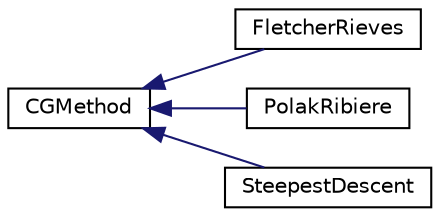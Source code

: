 digraph "Graphical Class Hierarchy"
{
 // INTERACTIVE_SVG=YES
  edge [fontname="Helvetica",fontsize="10",labelfontname="Helvetica",labelfontsize="10"];
  node [fontname="Helvetica",fontsize="10",shape=record];
  rankdir="LR";
  Node0 [label="CGMethod",height=0.2,width=0.4,color="black", fillcolor="white", style="filled",URL="$classCGMethod.html",tooltip="For performing a conjugate gradient minimization method. "];
  Node0 -> Node1 [dir="back",color="midnightblue",fontsize="10",style="solid",fontname="Helvetica"];
  Node1 [label="FletcherRieves",height=0.2,width=0.4,color="black", fillcolor="white", style="filled",URL="$classFletcherRieves.html",tooltip="The Fletcher-Rieves method for conjugate gradient minimization. "];
  Node0 -> Node2 [dir="back",color="midnightblue",fontsize="10",style="solid",fontname="Helvetica"];
  Node2 [label="PolakRibiere",height=0.2,width=0.4,color="black", fillcolor="white", style="filled",URL="$classPolakRibiere.html",tooltip="The Polak-Ribiere method for conjugate gradient minimization. "];
  Node0 -> Node3 [dir="back",color="midnightblue",fontsize="10",style="solid",fontname="Helvetica"];
  Node3 [label="SteepestDescent",height=0.2,width=0.4,color="black", fillcolor="white", style="filled",URL="$classSteepestDescent.html",tooltip="The steepest descent method for conjugate gradient minimization. "];
}
